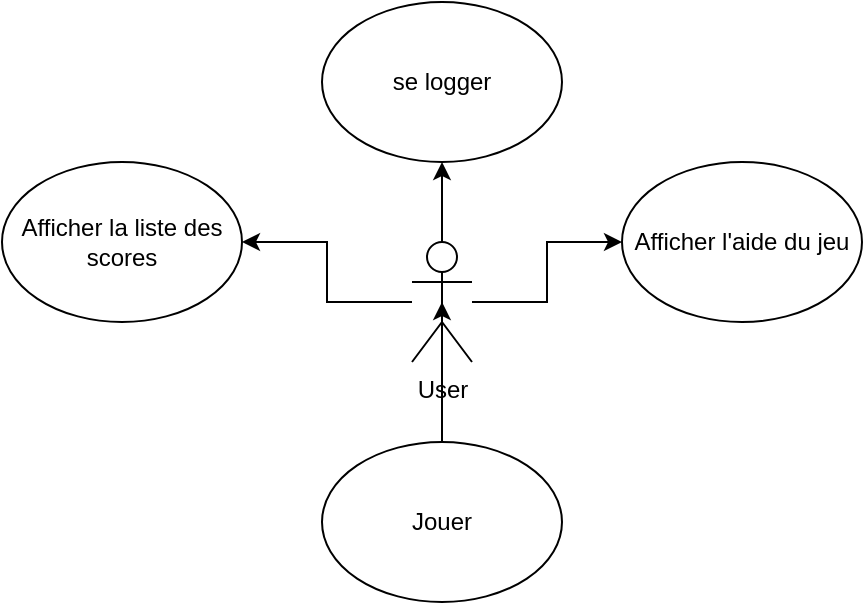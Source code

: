 <mxfile version="12.6.5" type="device"><diagram id="BUYT9cSO5h5OudHaTlq5" name="Page-1"><mxGraphModel dx="526" dy="593" grid="1" gridSize="10" guides="1" tooltips="1" connect="1" arrows="1" fold="1" page="1" pageScale="1" pageWidth="827" pageHeight="1169" math="0" shadow="0"><root><mxCell id="0"/><mxCell id="1" parent="0"/><mxCell id="N4BDeu1mn65oBaPWNfwa-1" value="se logger" style="ellipse;whiteSpace=wrap;html=1;" parent="1" vertex="1"><mxGeometry x="170" y="130" width="120" height="80" as="geometry"/></mxCell><mxCell id="N4BDeu1mn65oBaPWNfwa-2" value="Afficher la liste des scores" style="ellipse;whiteSpace=wrap;html=1;" parent="1" vertex="1"><mxGeometry x="10" y="210" width="120" height="80" as="geometry"/></mxCell><mxCell id="N4BDeu1mn65oBaPWNfwa-3" value="Afficher l'aide du jeu" style="ellipse;whiteSpace=wrap;html=1;" parent="1" vertex="1"><mxGeometry x="320" y="210" width="120" height="80" as="geometry"/></mxCell><mxCell id="N4BDeu1mn65oBaPWNfwa-18" style="edgeStyle=orthogonalEdgeStyle;rounded=0;orthogonalLoop=1;jettySize=auto;html=1;entryX=0.5;entryY=1;entryDx=0;entryDy=0;" parent="1" source="N4BDeu1mn65oBaPWNfwa-12" target="N4BDeu1mn65oBaPWNfwa-1" edge="1"><mxGeometry relative="1" as="geometry"/></mxCell><mxCell id="N4BDeu1mn65oBaPWNfwa-19" style="edgeStyle=orthogonalEdgeStyle;rounded=0;orthogonalLoop=1;jettySize=auto;html=1;entryX=1;entryY=0.5;entryDx=0;entryDy=0;" parent="1" source="N4BDeu1mn65oBaPWNfwa-12" target="N4BDeu1mn65oBaPWNfwa-2" edge="1"><mxGeometry relative="1" as="geometry"/></mxCell><mxCell id="N4BDeu1mn65oBaPWNfwa-20" style="edgeStyle=orthogonalEdgeStyle;rounded=0;orthogonalLoop=1;jettySize=auto;html=1;" parent="1" source="N4BDeu1mn65oBaPWNfwa-12" target="N4BDeu1mn65oBaPWNfwa-3" edge="1"><mxGeometry relative="1" as="geometry"/></mxCell><mxCell id="N4BDeu1mn65oBaPWNfwa-12" value="User" style="shape=umlActor;verticalLabelPosition=bottom;labelBackgroundColor=#ffffff;verticalAlign=top;html=1;outlineConnect=0;" parent="1" vertex="1"><mxGeometry x="215" y="250" width="30" height="60" as="geometry"/></mxCell><mxCell id="ilcHJhjaisxyWXJlSrwc-2" style="edgeStyle=orthogonalEdgeStyle;rounded=0;orthogonalLoop=1;jettySize=auto;html=1;entryX=0.5;entryY=0.5;entryDx=0;entryDy=0;entryPerimeter=0;" edge="1" parent="1" source="ilcHJhjaisxyWXJlSrwc-1" target="N4BDeu1mn65oBaPWNfwa-12"><mxGeometry relative="1" as="geometry"/></mxCell><mxCell id="ilcHJhjaisxyWXJlSrwc-1" value="Jouer" style="ellipse;whiteSpace=wrap;html=1;" vertex="1" parent="1"><mxGeometry x="170" y="350" width="120" height="80" as="geometry"/></mxCell></root></mxGraphModel></diagram></mxfile>